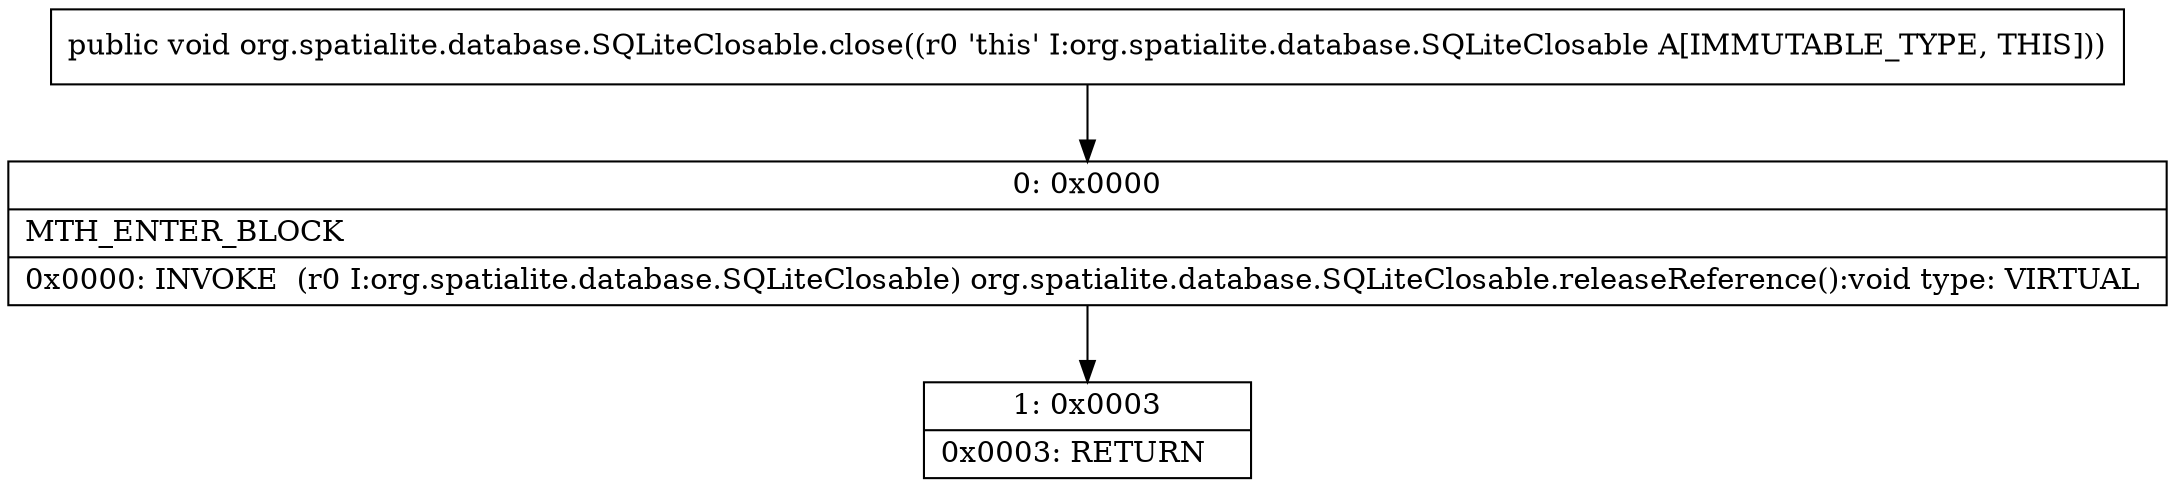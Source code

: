 digraph "CFG fororg.spatialite.database.SQLiteClosable.close()V" {
Node_0 [shape=record,label="{0\:\ 0x0000|MTH_ENTER_BLOCK\l|0x0000: INVOKE  (r0 I:org.spatialite.database.SQLiteClosable) org.spatialite.database.SQLiteClosable.releaseReference():void type: VIRTUAL \l}"];
Node_1 [shape=record,label="{1\:\ 0x0003|0x0003: RETURN   \l}"];
MethodNode[shape=record,label="{public void org.spatialite.database.SQLiteClosable.close((r0 'this' I:org.spatialite.database.SQLiteClosable A[IMMUTABLE_TYPE, THIS])) }"];
MethodNode -> Node_0;
Node_0 -> Node_1;
}

